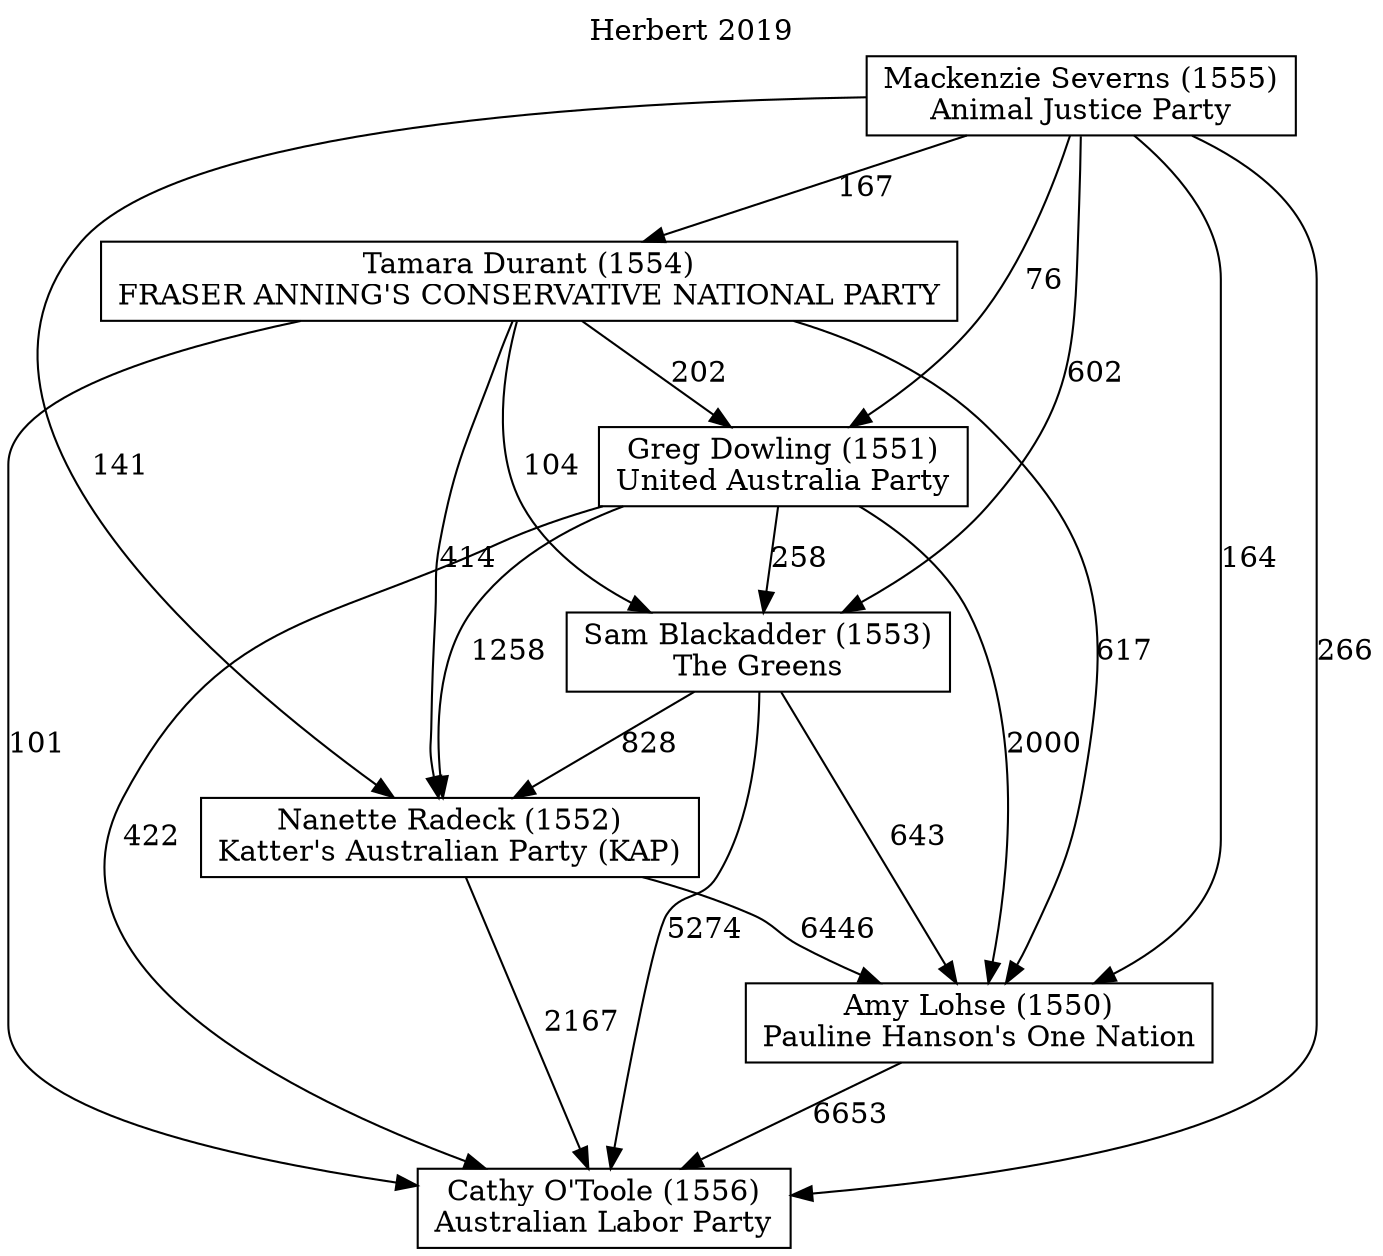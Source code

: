 // House preference flow
digraph "Cathy O'Toole (1556)_Herbert_2019" {
	graph [label="Herbert 2019" labelloc=t mclimit=10]
	node [shape=box]
	"Amy Lohse (1550)" [label="Amy Lohse (1550)
Pauline Hanson's One Nation"]
	"Cathy O'Toole (1556)" [label="Cathy O'Toole (1556)
Australian Labor Party"]
	"Greg Dowling (1551)" [label="Greg Dowling (1551)
United Australia Party"]
	"Mackenzie Severns (1555)" [label="Mackenzie Severns (1555)
Animal Justice Party"]
	"Nanette Radeck (1552)" [label="Nanette Radeck (1552)
Katter's Australian Party (KAP)"]
	"Sam Blackadder (1553)" [label="Sam Blackadder (1553)
The Greens"]
	"Tamara Durant (1554)" [label="Tamara Durant (1554)
FRASER ANNING'S CONSERVATIVE NATIONAL PARTY"]
	"Amy Lohse (1550)" -> "Cathy O'Toole (1556)" [label=6653]
	"Greg Dowling (1551)" -> "Amy Lohse (1550)" [label=2000]
	"Greg Dowling (1551)" -> "Cathy O'Toole (1556)" [label=422]
	"Greg Dowling (1551)" -> "Nanette Radeck (1552)" [label=1258]
	"Greg Dowling (1551)" -> "Sam Blackadder (1553)" [label=258]
	"Mackenzie Severns (1555)" -> "Amy Lohse (1550)" [label=164]
	"Mackenzie Severns (1555)" -> "Cathy O'Toole (1556)" [label=266]
	"Mackenzie Severns (1555)" -> "Greg Dowling (1551)" [label=76]
	"Mackenzie Severns (1555)" -> "Nanette Radeck (1552)" [label=141]
	"Mackenzie Severns (1555)" -> "Sam Blackadder (1553)" [label=602]
	"Mackenzie Severns (1555)" -> "Tamara Durant (1554)" [label=167]
	"Nanette Radeck (1552)" -> "Amy Lohse (1550)" [label=6446]
	"Nanette Radeck (1552)" -> "Cathy O'Toole (1556)" [label=2167]
	"Sam Blackadder (1553)" -> "Amy Lohse (1550)" [label=643]
	"Sam Blackadder (1553)" -> "Cathy O'Toole (1556)" [label=5274]
	"Sam Blackadder (1553)" -> "Nanette Radeck (1552)" [label=828]
	"Tamara Durant (1554)" -> "Amy Lohse (1550)" [label=617]
	"Tamara Durant (1554)" -> "Cathy O'Toole (1556)" [label=101]
	"Tamara Durant (1554)" -> "Greg Dowling (1551)" [label=202]
	"Tamara Durant (1554)" -> "Nanette Radeck (1552)" [label=414]
	"Tamara Durant (1554)" -> "Sam Blackadder (1553)" [label=104]
}
